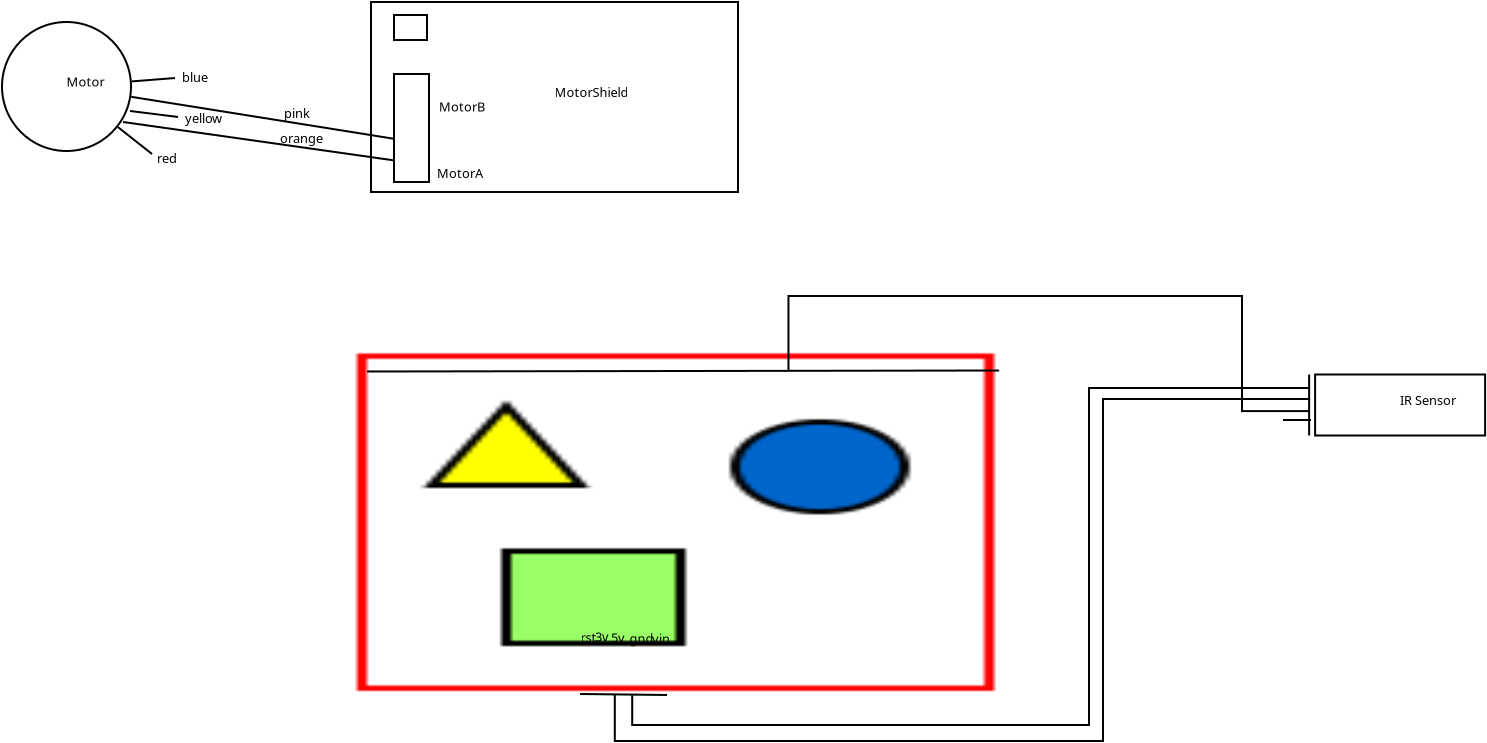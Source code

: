 <?xml version="1.0" encoding="UTF-8"?>
<dia:diagram xmlns:dia="http://www.lysator.liu.se/~alla/dia/">
  <dia:layer name="Background" visible="true" active="true">
    <dia:object type="Standard - Image" version="0" id="O0">
      <dia:attribute name="obj_pos">
        <dia:point val="14.044,33.3"/>
      </dia:attribute>
      <dia:attribute name="obj_bb">
        <dia:rectangle val="13.994,33.25;45.95,50.215"/>
      </dia:attribute>
      <dia:attribute name="elem_corner">
        <dia:point val="14.044,33.3"/>
      </dia:attribute>
      <dia:attribute name="elem_width">
        <dia:real val="31.856"/>
      </dia:attribute>
      <dia:attribute name="elem_height">
        <dia:real val="16.865"/>
      </dia:attribute>
      <dia:attribute name="draw_border">
        <dia:boolean val="false"/>
      </dia:attribute>
      <dia:attribute name="keep_aspect">
        <dia:boolean val="true"/>
      </dia:attribute>
      <dia:attribute name="file">
        <dia:string>#C:\Users\girarcle\Downloads\725241013_o.jpg#</dia:string>
      </dia:attribute>
    </dia:object>
    <dia:object type="Standard - Text" version="1" id="O1">
      <dia:attribute name="obj_pos">
        <dia:point val="7.4,7.1"/>
      </dia:attribute>
      <dia:attribute name="obj_bb">
        <dia:rectangle val="7.4,6.46;7.4,7.232"/>
      </dia:attribute>
      <dia:attribute name="text">
        <dia:composite type="text">
          <dia:attribute name="string">
            <dia:string>##</dia:string>
          </dia:attribute>
          <dia:attribute name="font">
            <dia:font family="sans" style="0" name="Helvetica"/>
          </dia:attribute>
          <dia:attribute name="height">
            <dia:real val="0.8"/>
          </dia:attribute>
          <dia:attribute name="pos">
            <dia:point val="7.4,7.1"/>
          </dia:attribute>
          <dia:attribute name="color">
            <dia:color val="#000000"/>
          </dia:attribute>
          <dia:attribute name="alignment">
            <dia:enum val="0"/>
          </dia:attribute>
        </dia:composite>
      </dia:attribute>
      <dia:attribute name="valign">
        <dia:enum val="3"/>
      </dia:attribute>
    </dia:object>
    <dia:object type="Standard - Line" version="0" id="O2">
      <dia:attribute name="obj_pos">
        <dia:point val="14.55,34.2"/>
      </dia:attribute>
      <dia:attribute name="obj_bb">
        <dia:rectangle val="14.5,34.1;46.2,34.25"/>
      </dia:attribute>
      <dia:attribute name="conn_endpoints">
        <dia:point val="14.55,34.2"/>
        <dia:point val="46.15,34.15"/>
      </dia:attribute>
      <dia:attribute name="numcp">
        <dia:int val="2"/>
      </dia:attribute>
    </dia:object>
    <dia:object type="Standard - Text" version="1" id="O3">
      <dia:attribute name="obj_pos">
        <dia:point val="25.222,47.732"/>
      </dia:attribute>
      <dia:attribute name="obj_bb">
        <dia:rectangle val="25.222,47.092;25.952,47.865"/>
      </dia:attribute>
      <dia:attribute name="text">
        <dia:composite type="text">
          <dia:attribute name="string">
            <dia:string>#rst#</dia:string>
          </dia:attribute>
          <dia:attribute name="font">
            <dia:font family="sans" style="0" name="Helvetica"/>
          </dia:attribute>
          <dia:attribute name="height">
            <dia:real val="0.8"/>
          </dia:attribute>
          <dia:attribute name="pos">
            <dia:point val="25.222,47.732"/>
          </dia:attribute>
          <dia:attribute name="color">
            <dia:color val="#000000"/>
          </dia:attribute>
          <dia:attribute name="alignment">
            <dia:enum val="0"/>
          </dia:attribute>
        </dia:composite>
      </dia:attribute>
      <dia:attribute name="valign">
        <dia:enum val="3"/>
      </dia:attribute>
    </dia:object>
    <dia:object type="Standard - Text" version="1" id="O4">
      <dia:attribute name="obj_pos">
        <dia:point val="25.95,47.7"/>
      </dia:attribute>
      <dia:attribute name="obj_bb">
        <dia:rectangle val="25.95,47.06;26.62,47.833"/>
      </dia:attribute>
      <dia:attribute name="text">
        <dia:composite type="text">
          <dia:attribute name="string">
            <dia:string>#3v#</dia:string>
          </dia:attribute>
          <dia:attribute name="font">
            <dia:font family="sans" style="0" name="Helvetica"/>
          </dia:attribute>
          <dia:attribute name="height">
            <dia:real val="0.8"/>
          </dia:attribute>
          <dia:attribute name="pos">
            <dia:point val="25.95,47.7"/>
          </dia:attribute>
          <dia:attribute name="color">
            <dia:color val="#000000"/>
          </dia:attribute>
          <dia:attribute name="alignment">
            <dia:enum val="0"/>
          </dia:attribute>
        </dia:composite>
      </dia:attribute>
      <dia:attribute name="valign">
        <dia:enum val="3"/>
      </dia:attribute>
    </dia:object>
    <dia:object type="Standard - Text" version="1" id="O5">
      <dia:attribute name="obj_pos">
        <dia:point val="26.75,47.75"/>
      </dia:attribute>
      <dia:attribute name="obj_bb">
        <dia:rectangle val="26.75,47.11;27.42,47.883"/>
      </dia:attribute>
      <dia:attribute name="text">
        <dia:composite type="text">
          <dia:attribute name="string">
            <dia:string>#5v#</dia:string>
          </dia:attribute>
          <dia:attribute name="font">
            <dia:font family="sans" style="0" name="Helvetica"/>
          </dia:attribute>
          <dia:attribute name="height">
            <dia:real val="0.8"/>
          </dia:attribute>
          <dia:attribute name="pos">
            <dia:point val="26.75,47.75"/>
          </dia:attribute>
          <dia:attribute name="color">
            <dia:color val="#000000"/>
          </dia:attribute>
          <dia:attribute name="alignment">
            <dia:enum val="0"/>
          </dia:attribute>
        </dia:composite>
      </dia:attribute>
      <dia:attribute name="valign">
        <dia:enum val="3"/>
      </dia:attribute>
    </dia:object>
    <dia:object type="Standard - Text" version="1" id="O6">
      <dia:attribute name="obj_pos">
        <dia:point val="27.672,47.782"/>
      </dia:attribute>
      <dia:attribute name="obj_bb">
        <dia:rectangle val="27.672,47.142;28.74,47.915"/>
      </dia:attribute>
      <dia:attribute name="text">
        <dia:composite type="text">
          <dia:attribute name="string">
            <dia:string>#gnd#</dia:string>
          </dia:attribute>
          <dia:attribute name="font">
            <dia:font family="sans" style="0" name="Helvetica"/>
          </dia:attribute>
          <dia:attribute name="height">
            <dia:real val="0.8"/>
          </dia:attribute>
          <dia:attribute name="pos">
            <dia:point val="27.672,47.782"/>
          </dia:attribute>
          <dia:attribute name="color">
            <dia:color val="#000000"/>
          </dia:attribute>
          <dia:attribute name="alignment">
            <dia:enum val="0"/>
          </dia:attribute>
        </dia:composite>
      </dia:attribute>
      <dia:attribute name="valign">
        <dia:enum val="3"/>
      </dia:attribute>
    </dia:object>
    <dia:object type="Standard - Text" version="1" id="O7">
      <dia:attribute name="obj_pos">
        <dia:point val="28.8,47.8"/>
      </dia:attribute>
      <dia:attribute name="obj_bb">
        <dia:rectangle val="28.8,47.16;29.625,47.932"/>
      </dia:attribute>
      <dia:attribute name="text">
        <dia:composite type="text">
          <dia:attribute name="string">
            <dia:string>#vin#</dia:string>
          </dia:attribute>
          <dia:attribute name="font">
            <dia:font family="sans" style="0" name="Helvetica"/>
          </dia:attribute>
          <dia:attribute name="height">
            <dia:real val="0.8"/>
          </dia:attribute>
          <dia:attribute name="pos">
            <dia:point val="28.8,47.8"/>
          </dia:attribute>
          <dia:attribute name="color">
            <dia:color val="#000000"/>
          </dia:attribute>
          <dia:attribute name="alignment">
            <dia:enum val="0"/>
          </dia:attribute>
        </dia:composite>
      </dia:attribute>
      <dia:attribute name="valign">
        <dia:enum val="3"/>
      </dia:attribute>
    </dia:object>
    <dia:object type="Standard - Line" version="0" id="O8">
      <dia:attribute name="obj_pos">
        <dia:point val="25.194,50.325"/>
      </dia:attribute>
      <dia:attribute name="obj_bb">
        <dia:rectangle val="25.144,50.274;29.595,50.426"/>
      </dia:attribute>
      <dia:attribute name="conn_endpoints">
        <dia:point val="25.194,50.325"/>
        <dia:point val="29.544,50.375"/>
      </dia:attribute>
      <dia:attribute name="numcp">
        <dia:int val="4"/>
      </dia:attribute>
    </dia:object>
    <dia:object type="Standard - Box" version="0" id="O9">
      <dia:attribute name="obj_pos">
        <dia:point val="61.95,34.35"/>
      </dia:attribute>
      <dia:attribute name="obj_bb">
        <dia:rectangle val="61.9,34.3;70.5,37.45"/>
      </dia:attribute>
      <dia:attribute name="elem_corner">
        <dia:point val="61.95,34.35"/>
      </dia:attribute>
      <dia:attribute name="elem_width">
        <dia:real val="8.5"/>
      </dia:attribute>
      <dia:attribute name="elem_height">
        <dia:real val="3.05"/>
      </dia:attribute>
      <dia:attribute name="show_background">
        <dia:boolean val="true"/>
      </dia:attribute>
    </dia:object>
    <dia:object type="Standard - Line" version="0" id="O10">
      <dia:attribute name="obj_pos">
        <dia:point val="61.65,34.35"/>
      </dia:attribute>
      <dia:attribute name="obj_bb">
        <dia:rectangle val="61.6,34.3;61.7,37.45"/>
      </dia:attribute>
      <dia:attribute name="conn_endpoints">
        <dia:point val="61.65,34.35"/>
        <dia:point val="61.65,37.4"/>
      </dia:attribute>
      <dia:attribute name="numcp">
        <dia:int val="4"/>
      </dia:attribute>
      <dia:connections>
        <dia:connection handle="0" to="O9" connection="0"/>
        <dia:connection handle="1" to="O9" connection="5"/>
      </dia:connections>
    </dia:object>
    <dia:object type="Standard - ZigZagLine" version="1" id="O11">
      <dia:attribute name="obj_pos">
        <dia:point val="26.934,50.345"/>
      </dia:attribute>
      <dia:attribute name="obj_bb">
        <dia:rectangle val="26.884,35.52;61.7,52.725"/>
      </dia:attribute>
      <dia:attribute name="orth_points">
        <dia:point val="26.934,50.345"/>
        <dia:point val="26.934,52.675"/>
        <dia:point val="51.344,52.675"/>
        <dia:point val="51.344,35.575"/>
        <dia:point val="61.65,35.575"/>
        <dia:point val="61.65,35.57"/>
      </dia:attribute>
      <dia:attribute name="orth_orient">
        <dia:enum val="1"/>
        <dia:enum val="0"/>
        <dia:enum val="1"/>
        <dia:enum val="0"/>
        <dia:enum val="1"/>
      </dia:attribute>
      <dia:attribute name="autorouting">
        <dia:boolean val="false"/>
      </dia:attribute>
      <dia:connections>
        <dia:connection handle="0" to="O8" connection="1"/>
        <dia:connection handle="1" to="O10" connection="1"/>
      </dia:connections>
    </dia:object>
    <dia:object type="Standard - ZigZagLine" version="1" id="O12">
      <dia:attribute name="obj_pos">
        <dia:point val="61.65,36.18"/>
      </dia:attribute>
      <dia:attribute name="obj_bb">
        <dia:rectangle val="35.567,30.375;61.7,36.23"/>
      </dia:attribute>
      <dia:attribute name="orth_points">
        <dia:point val="61.65,36.18"/>
        <dia:point val="58.294,36.18"/>
        <dia:point val="58.294,30.425"/>
        <dia:point val="35.617,30.425"/>
        <dia:point val="35.617,34.167"/>
      </dia:attribute>
      <dia:attribute name="orth_orient">
        <dia:enum val="0"/>
        <dia:enum val="1"/>
        <dia:enum val="0"/>
        <dia:enum val="1"/>
      </dia:attribute>
      <dia:attribute name="autorouting">
        <dia:boolean val="false"/>
      </dia:attribute>
      <dia:connections>
        <dia:connection handle="0" to="O10" connection="2"/>
        <dia:connection handle="1" to="O2" connection="1"/>
      </dia:connections>
    </dia:object>
    <dia:object type="Standard - ZigZagLine" version="1" id="O13">
      <dia:attribute name="obj_pos">
        <dia:point val="27.804,50.355"/>
      </dia:attribute>
      <dia:attribute name="obj_bb">
        <dia:rectangle val="27.754,34.91;61.7,51.925"/>
      </dia:attribute>
      <dia:attribute name="orth_points">
        <dia:point val="27.804,50.355"/>
        <dia:point val="27.804,51.875"/>
        <dia:point val="50.644,51.875"/>
        <dia:point val="50.644,35.025"/>
        <dia:point val="61.65,35.025"/>
        <dia:point val="61.65,34.96"/>
      </dia:attribute>
      <dia:attribute name="orth_orient">
        <dia:enum val="1"/>
        <dia:enum val="0"/>
        <dia:enum val="1"/>
        <dia:enum val="0"/>
        <dia:enum val="1"/>
      </dia:attribute>
      <dia:attribute name="autorouting">
        <dia:boolean val="false"/>
      </dia:attribute>
      <dia:connections>
        <dia:connection handle="0" to="O8" connection="2"/>
        <dia:connection handle="1" to="O10" connection="0"/>
      </dia:connections>
    </dia:object>
    <dia:object type="Standard - Line" version="0" id="O14">
      <dia:attribute name="obj_pos">
        <dia:point val="61.744,36.625"/>
      </dia:attribute>
      <dia:attribute name="obj_bb">
        <dia:rectangle val="60.294,36.575;61.794,36.675"/>
      </dia:attribute>
      <dia:attribute name="conn_endpoints">
        <dia:point val="61.744,36.625"/>
        <dia:point val="60.344,36.625"/>
      </dia:attribute>
      <dia:attribute name="numcp">
        <dia:int val="1"/>
      </dia:attribute>
    </dia:object>
    <dia:object type="Standard - Ellipse" version="0" id="O15">
      <dia:attribute name="obj_pos">
        <dia:point val="-3.706,16.725"/>
      </dia:attribute>
      <dia:attribute name="obj_bb">
        <dia:rectangle val="-3.756,16.675;2.794,23.225"/>
      </dia:attribute>
      <dia:attribute name="elem_corner">
        <dia:point val="-3.706,16.725"/>
      </dia:attribute>
      <dia:attribute name="elem_width">
        <dia:real val="6.45"/>
      </dia:attribute>
      <dia:attribute name="elem_height">
        <dia:real val="6.45"/>
      </dia:attribute>
      <dia:attribute name="aspect">
        <dia:enum val="2"/>
      </dia:attribute>
    </dia:object>
    <dia:object type="Standard - Box" version="0" id="O16">
      <dia:attribute name="obj_pos">
        <dia:point val="14.744,15.725"/>
      </dia:attribute>
      <dia:attribute name="obj_bb">
        <dia:rectangle val="14.694,15.675;33.144,25.275"/>
      </dia:attribute>
      <dia:attribute name="elem_corner">
        <dia:point val="14.744,15.725"/>
      </dia:attribute>
      <dia:attribute name="elem_width">
        <dia:real val="18.35"/>
      </dia:attribute>
      <dia:attribute name="elem_height">
        <dia:real val="9.5"/>
      </dia:attribute>
      <dia:attribute name="show_background">
        <dia:boolean val="true"/>
      </dia:attribute>
    </dia:object>
    <dia:object type="Standard - Box" version="0" id="O17">
      <dia:attribute name="obj_pos">
        <dia:point val="15.894,19.325"/>
      </dia:attribute>
      <dia:attribute name="obj_bb">
        <dia:rectangle val="15.844,19.275;17.694,24.775"/>
      </dia:attribute>
      <dia:attribute name="elem_corner">
        <dia:point val="15.894,19.325"/>
      </dia:attribute>
      <dia:attribute name="elem_width">
        <dia:real val="1.75"/>
      </dia:attribute>
      <dia:attribute name="elem_height">
        <dia:real val="5.4"/>
      </dia:attribute>
      <dia:attribute name="show_background">
        <dia:boolean val="true"/>
      </dia:attribute>
    </dia:object>
    <dia:object type="Standard - Box" version="0" id="O18">
      <dia:attribute name="obj_pos">
        <dia:point val="15.894,16.375"/>
      </dia:attribute>
      <dia:attribute name="obj_bb">
        <dia:rectangle val="15.844,16.325;17.594,17.675"/>
      </dia:attribute>
      <dia:attribute name="elem_corner">
        <dia:point val="15.894,16.375"/>
      </dia:attribute>
      <dia:attribute name="elem_width">
        <dia:real val="1.65"/>
      </dia:attribute>
      <dia:attribute name="elem_height">
        <dia:real val="1.25"/>
      </dia:attribute>
      <dia:attribute name="show_background">
        <dia:boolean val="true"/>
      </dia:attribute>
    </dia:object>
    <dia:object type="Standard - Text" version="1" id="O19">
      <dia:attribute name="obj_pos">
        <dia:point val="18.044,24.525"/>
      </dia:attribute>
      <dia:attribute name="obj_bb">
        <dia:rectangle val="18.044,23.885;20.062,24.657"/>
      </dia:attribute>
      <dia:attribute name="text">
        <dia:composite type="text">
          <dia:attribute name="string">
            <dia:string>#MotorA#</dia:string>
          </dia:attribute>
          <dia:attribute name="font">
            <dia:font family="sans" style="0" name="Helvetica"/>
          </dia:attribute>
          <dia:attribute name="height">
            <dia:real val="0.8"/>
          </dia:attribute>
          <dia:attribute name="pos">
            <dia:point val="18.044,24.525"/>
          </dia:attribute>
          <dia:attribute name="color">
            <dia:color val="#000000"/>
          </dia:attribute>
          <dia:attribute name="alignment">
            <dia:enum val="0"/>
          </dia:attribute>
        </dia:composite>
      </dia:attribute>
      <dia:attribute name="valign">
        <dia:enum val="3"/>
      </dia:attribute>
    </dia:object>
    <dia:object type="Standard - Text" version="1" id="O20">
      <dia:attribute name="obj_pos">
        <dia:point val="18.144,21.195"/>
      </dia:attribute>
      <dia:attribute name="obj_bb">
        <dia:rectangle val="18.144,20.555;20.154,21.328"/>
      </dia:attribute>
      <dia:attribute name="text">
        <dia:composite type="text">
          <dia:attribute name="string">
            <dia:string>#MotorB#</dia:string>
          </dia:attribute>
          <dia:attribute name="font">
            <dia:font family="sans" style="0" name="Helvetica"/>
          </dia:attribute>
          <dia:attribute name="height">
            <dia:real val="0.8"/>
          </dia:attribute>
          <dia:attribute name="pos">
            <dia:point val="18.144,21.195"/>
          </dia:attribute>
          <dia:attribute name="color">
            <dia:color val="#000000"/>
          </dia:attribute>
          <dia:attribute name="alignment">
            <dia:enum val="0"/>
          </dia:attribute>
        </dia:composite>
      </dia:attribute>
      <dia:attribute name="valign">
        <dia:enum val="3"/>
      </dia:attribute>
    </dia:object>
    <dia:object type="Standard - Line" version="0" id="O21">
      <dia:attribute name="obj_pos">
        <dia:point val="2.089,21.979"/>
      </dia:attribute>
      <dia:attribute name="obj_bb">
        <dia:rectangle val="2.019,21.909;3.865,23.395"/>
      </dia:attribute>
      <dia:attribute name="conn_endpoints">
        <dia:point val="2.089,21.979"/>
        <dia:point val="3.794,23.325"/>
      </dia:attribute>
      <dia:attribute name="numcp">
        <dia:int val="1"/>
      </dia:attribute>
      <dia:connections>
        <dia:connection handle="0" to="O15" connection="8"/>
      </dia:connections>
    </dia:object>
    <dia:object type="Standard - Line" version="0" id="O22">
      <dia:attribute name="obj_pos">
        <dia:point val="15.894,19.325"/>
      </dia:attribute>
      <dia:attribute name="obj_bb">
        <dia:rectangle val="15.844,19.275;15.944,24.775"/>
      </dia:attribute>
      <dia:attribute name="conn_endpoints">
        <dia:point val="15.894,19.325"/>
        <dia:point val="15.894,24.725"/>
      </dia:attribute>
      <dia:attribute name="numcp">
        <dia:int val="4"/>
      </dia:attribute>
      <dia:connections>
        <dia:connection handle="0" to="O17" connection="0"/>
        <dia:connection handle="1" to="O17" connection="5"/>
      </dia:connections>
    </dia:object>
    <dia:object type="Standard - Line" version="0" id="O23">
      <dia:attribute name="obj_pos">
        <dia:point val="2.344,21.725"/>
      </dia:attribute>
      <dia:attribute name="obj_bb">
        <dia:rectangle val="2.288,21.669;15.951,23.701"/>
      </dia:attribute>
      <dia:attribute name="conn_endpoints">
        <dia:point val="2.344,21.725"/>
        <dia:point val="15.894,23.645"/>
      </dia:attribute>
      <dia:attribute name="numcp">
        <dia:int val="1"/>
      </dia:attribute>
      <dia:connections>
        <dia:connection handle="1" to="O22" connection="3"/>
      </dia:connections>
    </dia:object>
    <dia:object type="Standard - Line" version="0" id="O24">
      <dia:attribute name="obj_pos">
        <dia:point val="2.694,21.175"/>
      </dia:attribute>
      <dia:attribute name="obj_bb">
        <dia:rectangle val="2.639,21.119;5.15,21.531"/>
      </dia:attribute>
      <dia:attribute name="conn_endpoints">
        <dia:point val="2.694,21.175"/>
        <dia:point val="5.094,21.475"/>
      </dia:attribute>
      <dia:attribute name="numcp">
        <dia:int val="1"/>
      </dia:attribute>
    </dia:object>
    <dia:object type="Standard - Line" version="0" id="O25">
      <dia:attribute name="obj_pos">
        <dia:point val="2.752,20.466"/>
      </dia:attribute>
      <dia:attribute name="obj_bb">
        <dia:rectangle val="2.694,20.409;15.952,22.622"/>
      </dia:attribute>
      <dia:attribute name="conn_endpoints">
        <dia:point val="2.752,20.466"/>
        <dia:point val="15.894,22.565"/>
      </dia:attribute>
      <dia:attribute name="numcp">
        <dia:int val="1"/>
      </dia:attribute>
      <dia:connections>
        <dia:connection handle="0" to="O15" connection="8"/>
        <dia:connection handle="1" to="O22" connection="2"/>
      </dia:connections>
    </dia:object>
    <dia:object type="Standard - Line" version="0" id="O26">
      <dia:attribute name="obj_pos">
        <dia:point val="2.784,19.694"/>
      </dia:attribute>
      <dia:attribute name="obj_bb">
        <dia:rectangle val="2.731,19.471;4.998,19.748"/>
      </dia:attribute>
      <dia:attribute name="conn_endpoints">
        <dia:point val="2.784,19.694"/>
        <dia:point val="4.944,19.525"/>
      </dia:attribute>
      <dia:attribute name="numcp">
        <dia:int val="1"/>
      </dia:attribute>
      <dia:connections>
        <dia:connection handle="0" to="O15" connection="8"/>
      </dia:connections>
    </dia:object>
    <dia:object type="Standard - Text" version="1" id="O27">
      <dia:attribute name="obj_pos">
        <dia:point val="4.044,23.775"/>
      </dia:attribute>
      <dia:attribute name="obj_bb">
        <dia:rectangle val="4.044,23.116;4.986,23.946"/>
      </dia:attribute>
      <dia:attribute name="text">
        <dia:composite type="text">
          <dia:attribute name="string">
            <dia:string>#red#</dia:string>
          </dia:attribute>
          <dia:attribute name="font">
            <dia:font family="sans" style="0" name="Helvetica"/>
          </dia:attribute>
          <dia:attribute name="height">
            <dia:real val="0.8"/>
          </dia:attribute>
          <dia:attribute name="pos">
            <dia:point val="4.044,23.775"/>
          </dia:attribute>
          <dia:attribute name="color">
            <dia:color val="#000000"/>
          </dia:attribute>
          <dia:attribute name="alignment">
            <dia:enum val="0"/>
          </dia:attribute>
        </dia:composite>
      </dia:attribute>
      <dia:attribute name="valign">
        <dia:enum val="3"/>
      </dia:attribute>
    </dia:object>
    <dia:object type="Standard - Text" version="1" id="O28">
      <dia:attribute name="obj_pos">
        <dia:point val="10.194,22.775"/>
      </dia:attribute>
      <dia:attribute name="obj_bb">
        <dia:rectangle val="10.194,22.135;12.157,22.907"/>
      </dia:attribute>
      <dia:attribute name="text">
        <dia:composite type="text">
          <dia:attribute name="string">
            <dia:string>#orange#</dia:string>
          </dia:attribute>
          <dia:attribute name="font">
            <dia:font family="sans" style="0" name="Helvetica"/>
          </dia:attribute>
          <dia:attribute name="height">
            <dia:real val="0.8"/>
          </dia:attribute>
          <dia:attribute name="pos">
            <dia:point val="10.194,22.775"/>
          </dia:attribute>
          <dia:attribute name="color">
            <dia:color val="#000000"/>
          </dia:attribute>
          <dia:attribute name="alignment">
            <dia:enum val="0"/>
          </dia:attribute>
        </dia:composite>
      </dia:attribute>
      <dia:attribute name="valign">
        <dia:enum val="3"/>
      </dia:attribute>
    </dia:object>
    <dia:object type="Standard - Text" version="1" id="O29">
      <dia:attribute name="obj_pos">
        <dia:point val="5.444,21.775"/>
      </dia:attribute>
      <dia:attribute name="obj_bb">
        <dia:rectangle val="5.444,21.135;7.219,21.907"/>
      </dia:attribute>
      <dia:attribute name="text">
        <dia:composite type="text">
          <dia:attribute name="string">
            <dia:string>#yellow#</dia:string>
          </dia:attribute>
          <dia:attribute name="font">
            <dia:font family="sans" style="0" name="Helvetica"/>
          </dia:attribute>
          <dia:attribute name="height">
            <dia:real val="0.8"/>
          </dia:attribute>
          <dia:attribute name="pos">
            <dia:point val="5.444,21.775"/>
          </dia:attribute>
          <dia:attribute name="color">
            <dia:color val="#000000"/>
          </dia:attribute>
          <dia:attribute name="alignment">
            <dia:enum val="0"/>
          </dia:attribute>
        </dia:composite>
      </dia:attribute>
      <dia:attribute name="valign">
        <dia:enum val="3"/>
      </dia:attribute>
    </dia:object>
    <dia:object type="Standard - Text" version="1" id="O30">
      <dia:attribute name="obj_pos">
        <dia:point val="10.394,21.525"/>
      </dia:attribute>
      <dia:attribute name="obj_bb">
        <dia:rectangle val="10.394,20.885;11.574,21.657"/>
      </dia:attribute>
      <dia:attribute name="text">
        <dia:composite type="text">
          <dia:attribute name="string">
            <dia:string>#pink#</dia:string>
          </dia:attribute>
          <dia:attribute name="font">
            <dia:font family="sans" style="0" name="Helvetica"/>
          </dia:attribute>
          <dia:attribute name="height">
            <dia:real val="0.8"/>
          </dia:attribute>
          <dia:attribute name="pos">
            <dia:point val="10.394,21.525"/>
          </dia:attribute>
          <dia:attribute name="color">
            <dia:color val="#000000"/>
          </dia:attribute>
          <dia:attribute name="alignment">
            <dia:enum val="0"/>
          </dia:attribute>
        </dia:composite>
      </dia:attribute>
      <dia:attribute name="valign">
        <dia:enum val="3"/>
      </dia:attribute>
    </dia:object>
    <dia:object type="Standard - Text" version="1" id="O31">
      <dia:attribute name="obj_pos">
        <dia:point val="5.294,19.725"/>
      </dia:attribute>
      <dia:attribute name="obj_bb">
        <dia:rectangle val="5.294,19.085;6.492,19.858"/>
      </dia:attribute>
      <dia:attribute name="text">
        <dia:composite type="text">
          <dia:attribute name="string">
            <dia:string>#blue#</dia:string>
          </dia:attribute>
          <dia:attribute name="font">
            <dia:font family="sans" style="0" name="Helvetica"/>
          </dia:attribute>
          <dia:attribute name="height">
            <dia:real val="0.8"/>
          </dia:attribute>
          <dia:attribute name="pos">
            <dia:point val="5.294,19.725"/>
          </dia:attribute>
          <dia:attribute name="color">
            <dia:color val="#000000"/>
          </dia:attribute>
          <dia:attribute name="alignment">
            <dia:enum val="0"/>
          </dia:attribute>
        </dia:composite>
      </dia:attribute>
      <dia:attribute name="valign">
        <dia:enum val="3"/>
      </dia:attribute>
    </dia:object>
    <dia:object type="Standard - Text" version="1" id="O32">
      <dia:attribute name="obj_pos">
        <dia:point val="-0.481,19.95"/>
      </dia:attribute>
      <dia:attribute name="obj_bb">
        <dia:rectangle val="-0.481,19.31;1.152,20.082"/>
      </dia:attribute>
      <dia:attribute name="text">
        <dia:composite type="text">
          <dia:attribute name="string">
            <dia:string>#Motor#</dia:string>
          </dia:attribute>
          <dia:attribute name="font">
            <dia:font family="sans" style="0" name="Helvetica"/>
          </dia:attribute>
          <dia:attribute name="height">
            <dia:real val="0.8"/>
          </dia:attribute>
          <dia:attribute name="pos">
            <dia:point val="-0.481,19.95"/>
          </dia:attribute>
          <dia:attribute name="color">
            <dia:color val="#000000"/>
          </dia:attribute>
          <dia:attribute name="alignment">
            <dia:enum val="0"/>
          </dia:attribute>
        </dia:composite>
      </dia:attribute>
      <dia:attribute name="valign">
        <dia:enum val="3"/>
      </dia:attribute>
      <dia:connections>
        <dia:connection handle="0" to="O15" connection="8"/>
      </dia:connections>
    </dia:object>
    <dia:object type="Standard - Text" version="1" id="O33">
      <dia:attribute name="obj_pos">
        <dia:point val="23.919,20.475"/>
      </dia:attribute>
      <dia:attribute name="obj_bb">
        <dia:rectangle val="23.919,19.816;27.274,20.646"/>
      </dia:attribute>
      <dia:attribute name="text">
        <dia:composite type="text">
          <dia:attribute name="string">
            <dia:string>#MotorShield#</dia:string>
          </dia:attribute>
          <dia:attribute name="font">
            <dia:font family="sans" style="0" name="Helvetica"/>
          </dia:attribute>
          <dia:attribute name="height">
            <dia:real val="0.8"/>
          </dia:attribute>
          <dia:attribute name="pos">
            <dia:point val="23.919,20.475"/>
          </dia:attribute>
          <dia:attribute name="color">
            <dia:color val="#000000"/>
          </dia:attribute>
          <dia:attribute name="alignment">
            <dia:enum val="0"/>
          </dia:attribute>
        </dia:composite>
      </dia:attribute>
      <dia:attribute name="valign">
        <dia:enum val="3"/>
      </dia:attribute>
      <dia:connections>
        <dia:connection handle="0" to="O16" connection="8"/>
      </dia:connections>
    </dia:object>
    <dia:object type="Standard - Text" version="1" id="O34">
      <dia:attribute name="obj_pos">
        <dia:point val="66.2,35.875"/>
      </dia:attribute>
      <dia:attribute name="obj_bb">
        <dia:rectangle val="66.2,35.216;68.972,36.046"/>
      </dia:attribute>
      <dia:attribute name="text">
        <dia:composite type="text">
          <dia:attribute name="string">
            <dia:string>#IR Sensor#</dia:string>
          </dia:attribute>
          <dia:attribute name="font">
            <dia:font family="sans" style="0" name="Helvetica"/>
          </dia:attribute>
          <dia:attribute name="height">
            <dia:real val="0.8"/>
          </dia:attribute>
          <dia:attribute name="pos">
            <dia:point val="66.2,35.875"/>
          </dia:attribute>
          <dia:attribute name="color">
            <dia:color val="#000000"/>
          </dia:attribute>
          <dia:attribute name="alignment">
            <dia:enum val="0"/>
          </dia:attribute>
        </dia:composite>
      </dia:attribute>
      <dia:attribute name="valign">
        <dia:enum val="3"/>
      </dia:attribute>
      <dia:connections>
        <dia:connection handle="0" to="O9" connection="8"/>
      </dia:connections>
    </dia:object>
  </dia:layer>
</dia:diagram>
